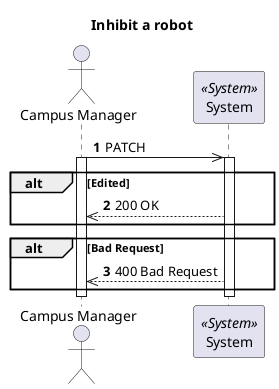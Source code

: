 @startuml
'https://plantuml.com/sequence-diagram

autonumber
skinparam packageStyle rect

title Inhibit a robot

actor "Campus Manager" as CM
participant "System" as Sys <<System>>

CM->> Sys : PATCH

activate CM
activate Sys
alt Edited
   CM<<--Sys : 200 OK
end
alt Bad Request
   CM<<--Sys : 400 Bad Request
end
deactivate Sys
deactivate CM

@enduml

